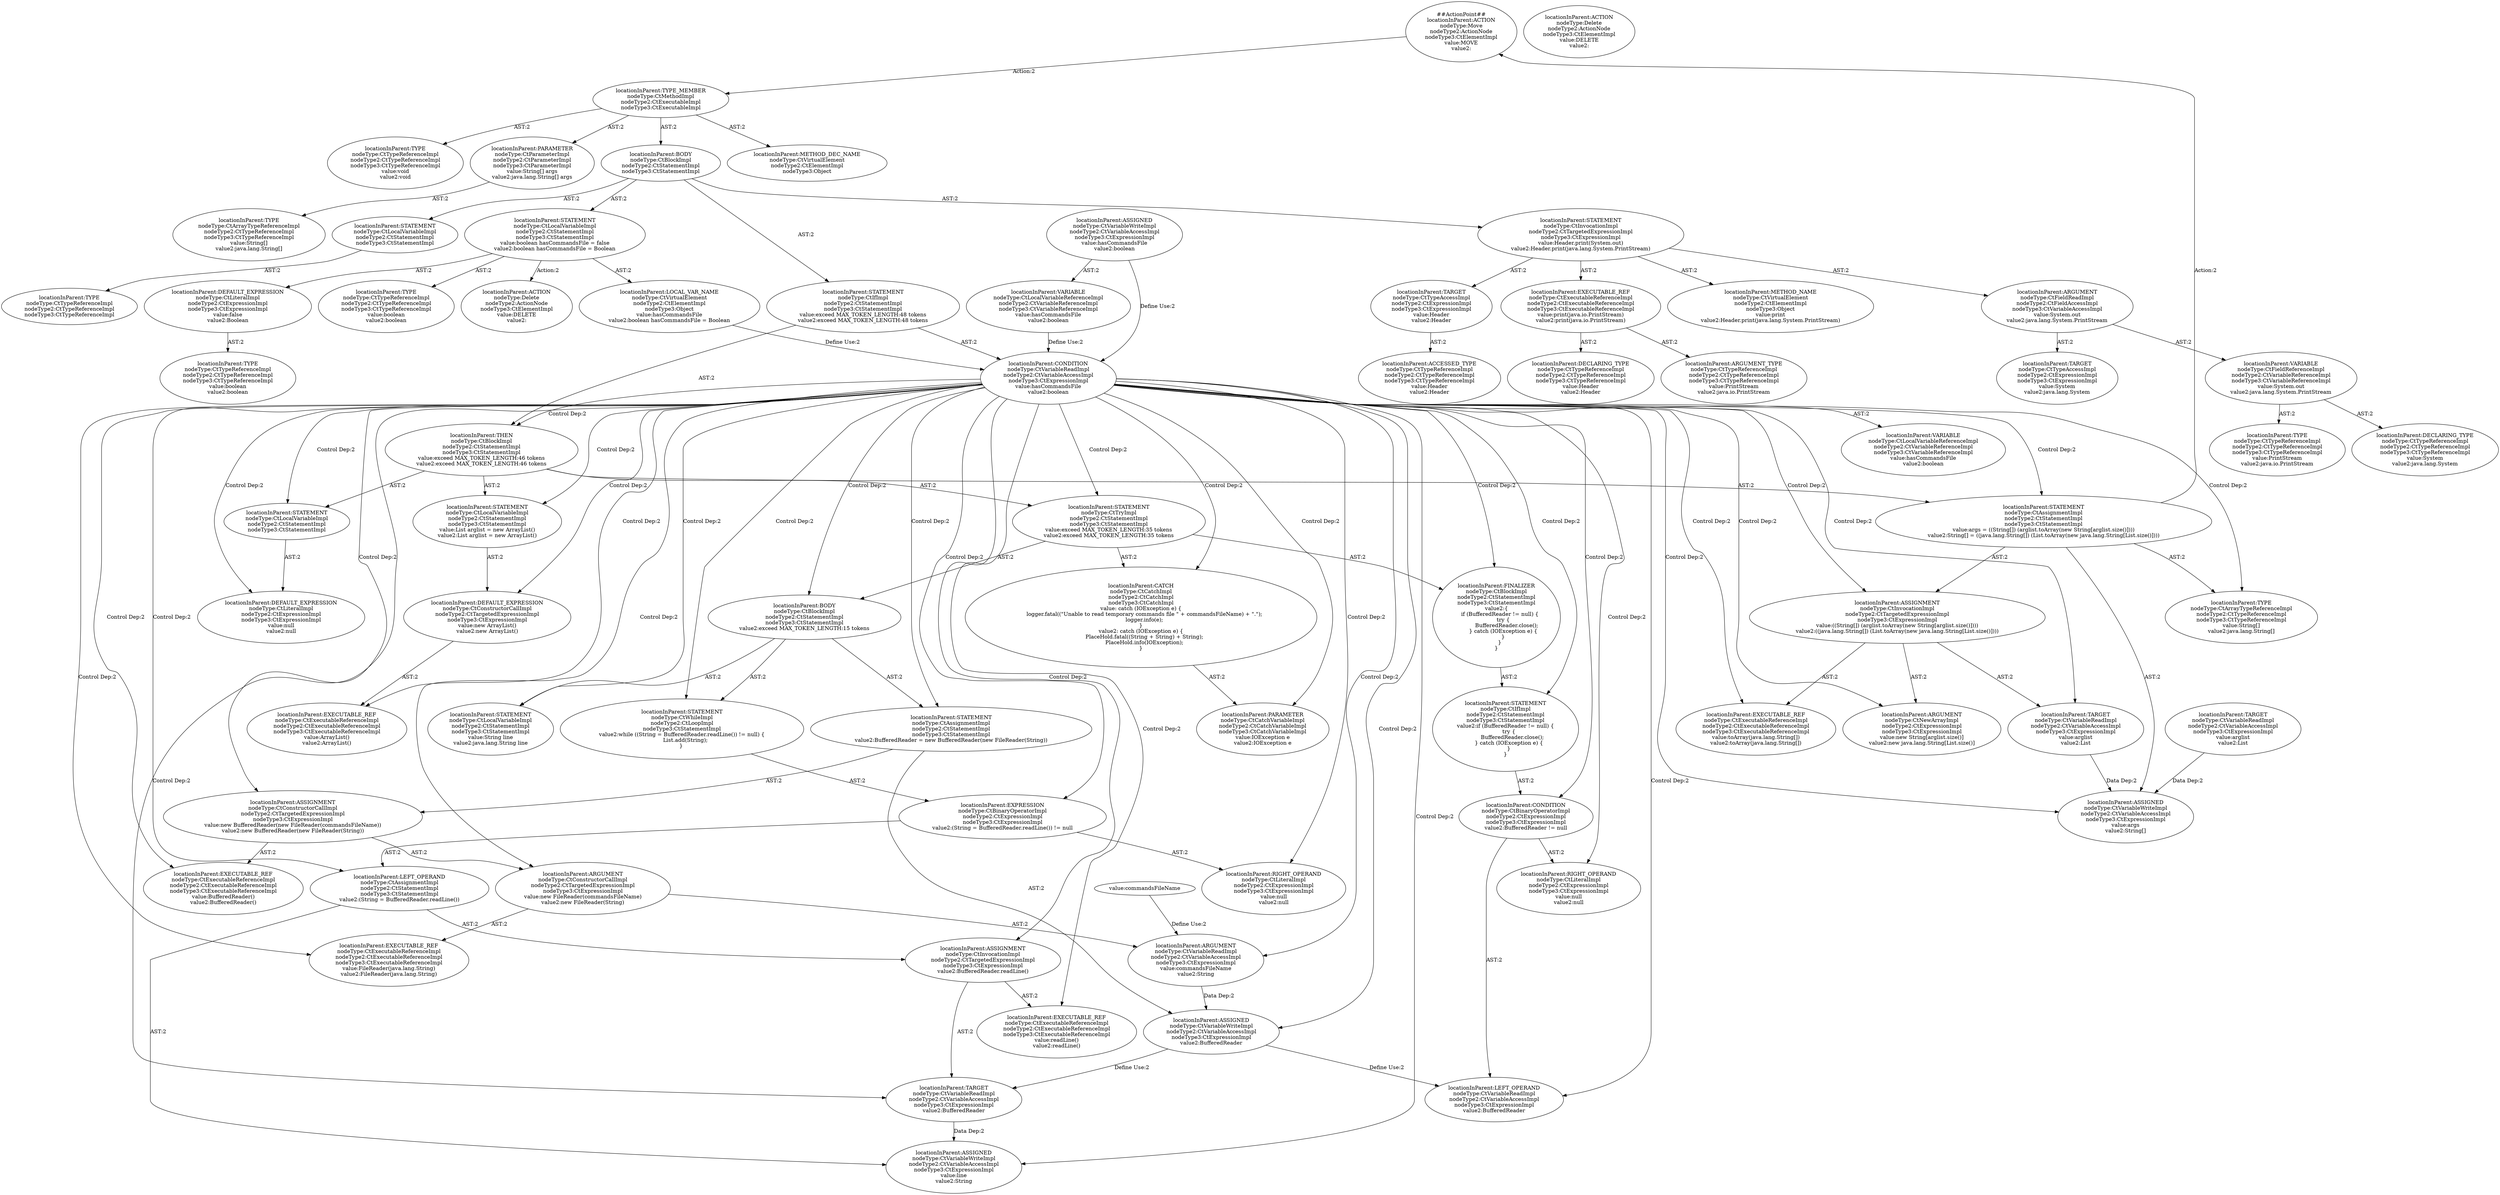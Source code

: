 digraph "Pattern" {
0 [label="##ActionPoint##
locationInParent:ACTION
nodeType:Move
nodeType2:ActionNode
nodeType3:CtElementImpl
value:MOVE
value2:" shape=ellipse]
1 [label="locationInParent:STATEMENT
nodeType:CtAssignmentImpl
nodeType2:CtStatementImpl
nodeType3:CtStatementImpl
value:args = ((String[]) (arglist.toArray(new String[arglist.size()])))
value2:String[] = ((java.lang.String[]) (List.toArray(new java.lang.String[List.size()])))" shape=ellipse]
2 [label="locationInParent:CONDITION
nodeType:CtVariableReadImpl
nodeType2:CtVariableAccessImpl
nodeType3:CtExpressionImpl
value:hasCommandsFile
value2:boolean" shape=ellipse]
3 [label="locationInParent:LOCAL_VAR_NAME
nodeType:CtVirtualElement
nodeType2:CtElementImpl
nodeType3:Object
value:hasCommandsFile
value2:boolean hasCommandsFile = Boolean" shape=ellipse]
4 [label="locationInParent:VARIABLE
nodeType:CtLocalVariableReferenceImpl
nodeType2:CtVariableReferenceImpl
nodeType3:CtVariableReferenceImpl
value:hasCommandsFile
value2:boolean" shape=ellipse]
5 [label="locationInParent:ASSIGNED
nodeType:CtVariableWriteImpl
nodeType2:CtVariableAccessImpl
nodeType3:CtExpressionImpl
value:hasCommandsFile
value2:boolean" shape=ellipse]
6 [label="locationInParent:STATEMENT
nodeType:CtIfImpl
nodeType2:CtStatementImpl
nodeType3:CtStatementImpl
value:exceed MAX_TOKEN_LENGTH:48 tokens
value2:exceed MAX_TOKEN_LENGTH:48 tokens" shape=ellipse]
7 [label="locationInParent:VARIABLE
nodeType:CtLocalVariableReferenceImpl
nodeType2:CtVariableReferenceImpl
nodeType3:CtVariableReferenceImpl
value:hasCommandsFile
value2:boolean" shape=ellipse]
8 [label="locationInParent:THEN
nodeType:CtBlockImpl
nodeType2:CtStatementImpl
nodeType3:CtStatementImpl
value:exceed MAX_TOKEN_LENGTH:46 tokens
value2:exceed MAX_TOKEN_LENGTH:46 tokens" shape=ellipse]
9 [label="locationInParent:STATEMENT
nodeType:CtLocalVariableImpl
nodeType2:CtStatementImpl
nodeType3:CtStatementImpl
value:List arglist = new ArrayList()
value2:List arglist = new ArrayList()" shape=ellipse]
10 [label="locationInParent:DEFAULT_EXPRESSION
nodeType:CtConstructorCallImpl
nodeType2:CtTargetedExpressionImpl
nodeType3:CtExpressionImpl
value:new ArrayList()
value2:new ArrayList()" shape=ellipse]
11 [label="locationInParent:EXECUTABLE_REF
nodeType:CtExecutableReferenceImpl
nodeType2:CtExecutableReferenceImpl
nodeType3:CtExecutableReferenceImpl
value:ArrayList()
value2:ArrayList()" shape=ellipse]
12 [label="locationInParent:STATEMENT
nodeType:CtLocalVariableImpl
nodeType2:CtStatementImpl
nodeType3:CtStatementImpl" shape=ellipse]
13 [label="locationInParent:DEFAULT_EXPRESSION
nodeType:CtLiteralImpl
nodeType2:CtExpressionImpl
nodeType3:CtExpressionImpl
value:null
value2:null" shape=ellipse]
14 [label="locationInParent:STATEMENT
nodeType:CtTryImpl
nodeType2:CtStatementImpl
nodeType3:CtStatementImpl
value:exceed MAX_TOKEN_LENGTH:35 tokens
value2:exceed MAX_TOKEN_LENGTH:35 tokens" shape=ellipse]
15 [label="locationInParent:BODY
nodeType:CtBlockImpl
nodeType2:CtStatementImpl
nodeType3:CtStatementImpl
value2:exceed MAX_TOKEN_LENGTH:15 tokens" shape=ellipse]
16 [label="locationInParent:STATEMENT
nodeType:CtAssignmentImpl
nodeType2:CtStatementImpl
nodeType3:CtStatementImpl
value2:BufferedReader = new BufferedReader(new FileReader(String))" shape=ellipse]
17 [label="locationInParent:ASSIGNED
nodeType:CtVariableWriteImpl
nodeType2:CtVariableAccessImpl
nodeType3:CtExpressionImpl
value2:BufferedReader" shape=ellipse]
18 [label="locationInParent:ASSIGNMENT
nodeType:CtConstructorCallImpl
nodeType2:CtTargetedExpressionImpl
nodeType3:CtExpressionImpl
value:new BufferedReader(new FileReader(commandsFileName))
value2:new BufferedReader(new FileReader(String))" shape=ellipse]
19 [label="locationInParent:EXECUTABLE_REF
nodeType:CtExecutableReferenceImpl
nodeType2:CtExecutableReferenceImpl
nodeType3:CtExecutableReferenceImpl
value:BufferedReader()
value2:BufferedReader()" shape=ellipse]
20 [label="locationInParent:ARGUMENT
nodeType:CtConstructorCallImpl
nodeType2:CtTargetedExpressionImpl
nodeType3:CtExpressionImpl
value:new FileReader(commandsFileName)
value2:new FileReader(String)" shape=ellipse]
21 [label="locationInParent:EXECUTABLE_REF
nodeType:CtExecutableReferenceImpl
nodeType2:CtExecutableReferenceImpl
nodeType3:CtExecutableReferenceImpl
value:FileReader(java.lang.String)
value2:FileReader(java.lang.String)" shape=ellipse]
22 [label="locationInParent:ARGUMENT
nodeType:CtVariableReadImpl
nodeType2:CtVariableAccessImpl
nodeType3:CtExpressionImpl
value:commandsFileName
value2:String" shape=ellipse]
23 [label="locationInParent:STATEMENT
nodeType:CtLocalVariableImpl
nodeType2:CtStatementImpl
nodeType3:CtStatementImpl
value:String line
value2:java.lang.String line" shape=ellipse]
24 [label="locationInParent:STATEMENT
nodeType:CtWhileImpl
nodeType2:CtLoopImpl
nodeType3:CtStatementImpl
value2:while ((String = BufferedReader.readLine()) != null) \{
    List.add(String);
\} " shape=ellipse]
25 [label="locationInParent:EXPRESSION
nodeType:CtBinaryOperatorImpl
nodeType2:CtExpressionImpl
nodeType3:CtExpressionImpl
value2:(String = BufferedReader.readLine()) != null" shape=ellipse]
26 [label="locationInParent:LEFT_OPERAND
nodeType:CtAssignmentImpl
nodeType2:CtStatementImpl
nodeType3:CtStatementImpl
value2:(String = BufferedReader.readLine())" shape=ellipse]
27 [label="locationInParent:ASSIGNED
nodeType:CtVariableWriteImpl
nodeType2:CtVariableAccessImpl
nodeType3:CtExpressionImpl
value:line
value2:String" shape=ellipse]
28 [label="locationInParent:ASSIGNMENT
nodeType:CtInvocationImpl
nodeType2:CtTargetedExpressionImpl
nodeType3:CtExpressionImpl
value2:BufferedReader.readLine()" shape=ellipse]
29 [label="locationInParent:EXECUTABLE_REF
nodeType:CtExecutableReferenceImpl
nodeType2:CtExecutableReferenceImpl
nodeType3:CtExecutableReferenceImpl
value:readLine()
value2:readLine()" shape=ellipse]
30 [label="locationInParent:TARGET
nodeType:CtVariableReadImpl
nodeType2:CtVariableAccessImpl
nodeType3:CtExpressionImpl
value2:BufferedReader" shape=ellipse]
31 [label="locationInParent:RIGHT_OPERAND
nodeType:CtLiteralImpl
nodeType2:CtExpressionImpl
nodeType3:CtExpressionImpl
value:null
value2:null" shape=ellipse]
32 [label="locationInParent:CATCH
nodeType:CtCatchImpl
nodeType2:CtCatchImpl
nodeType3:CtCatchImpl
value: catch (IOException e) \{
    logger.fatal((\"Unable to read temporary commands file \" + commandsFileName) + \".\");
    logger.info(e);
\}
value2: catch (IOException e) \{
    PlaceHold.fatal((String + String) + String);
    PlaceHold.info(IOException);
\}" shape=ellipse]
33 [label="locationInParent:PARAMETER
nodeType:CtCatchVariableImpl
nodeType2:CtCatchVariableImpl
nodeType3:CtCatchVariableImpl
value:IOException e
value2:IOException e" shape=ellipse]
34 [label="locationInParent:FINALIZER
nodeType:CtBlockImpl
nodeType2:CtStatementImpl
nodeType3:CtStatementImpl
value2:\{
    if (BufferedReader != null) \{
        try \{
            BufferedReader.close();
        \} catch (IOException e) \{
        \}
    \}
\}" shape=ellipse]
35 [label="locationInParent:STATEMENT
nodeType:CtIfImpl
nodeType2:CtStatementImpl
nodeType3:CtStatementImpl
value2:if (BufferedReader != null) \{
    try \{
        BufferedReader.close();
    \} catch (IOException e) \{
    \}
\}" shape=ellipse]
36 [label="locationInParent:CONDITION
nodeType:CtBinaryOperatorImpl
nodeType2:CtExpressionImpl
nodeType3:CtExpressionImpl
value2:BufferedReader != null" shape=ellipse]
37 [label="locationInParent:LEFT_OPERAND
nodeType:CtVariableReadImpl
nodeType2:CtVariableAccessImpl
nodeType3:CtExpressionImpl
value2:BufferedReader" shape=ellipse]
38 [label="locationInParent:RIGHT_OPERAND
nodeType:CtLiteralImpl
nodeType2:CtExpressionImpl
nodeType3:CtExpressionImpl
value:null
value2:null" shape=ellipse]
39 [label="locationInParent:ASSIGNED
nodeType:CtVariableWriteImpl
nodeType2:CtVariableAccessImpl
nodeType3:CtExpressionImpl
value:args
value2:String[]" shape=ellipse]
40 [label="locationInParent:TARGET
nodeType:CtVariableReadImpl
nodeType2:CtVariableAccessImpl
nodeType3:CtExpressionImpl
value:arglist
value2:List" shape=ellipse]
41 [label="locationInParent:ASSIGNMENT
nodeType:CtInvocationImpl
nodeType2:CtTargetedExpressionImpl
nodeType3:CtExpressionImpl
value:((String[]) (arglist.toArray(new String[arglist.size()])))
value2:((java.lang.String[]) (List.toArray(new java.lang.String[List.size()])))" shape=ellipse]
42 [label="locationInParent:EXECUTABLE_REF
nodeType:CtExecutableReferenceImpl
nodeType2:CtExecutableReferenceImpl
nodeType3:CtExecutableReferenceImpl
value:toArray(java.lang.String[])
value2:toArray(java.lang.String[])" shape=ellipse]
43 [label="locationInParent:TARGET
nodeType:CtVariableReadImpl
nodeType2:CtVariableAccessImpl
nodeType3:CtExpressionImpl
value:arglist
value2:List" shape=ellipse]
44 [label="locationInParent:ARGUMENT
nodeType:CtNewArrayImpl
nodeType2:CtExpressionImpl
nodeType3:CtExpressionImpl
value:new String[arglist.size()]
value2:new java.lang.String[List.size()]" shape=ellipse]
45 [label="locationInParent:TYPE
nodeType:CtArrayTypeReferenceImpl
nodeType2:CtTypeReferenceImpl
nodeType3:CtTypeReferenceImpl
value:String[]
value2:java.lang.String[]" shape=ellipse]
46 [label="locationInParent:TYPE_MEMBER
nodeType:CtMethodImpl
nodeType2:CtExecutableImpl
nodeType3:CtExecutableImpl" shape=ellipse]
47 [label="locationInParent:METHOD_DEC_NAME
nodeType:CtVirtualElement
nodeType2:CtElementImpl
nodeType3:Object" shape=ellipse]
48 [label="locationInParent:TYPE
nodeType:CtTypeReferenceImpl
nodeType2:CtTypeReferenceImpl
nodeType3:CtTypeReferenceImpl
value:void
value2:void" shape=ellipse]
49 [label="locationInParent:PARAMETER
nodeType:CtParameterImpl
nodeType2:CtParameterImpl
nodeType3:CtParameterImpl
value:String[] args
value2:java.lang.String[] args" shape=ellipse]
50 [label="locationInParent:TYPE
nodeType:CtArrayTypeReferenceImpl
nodeType2:CtTypeReferenceImpl
nodeType3:CtTypeReferenceImpl
value:String[]
value2:java.lang.String[]" shape=ellipse]
51 [label="locationInParent:BODY
nodeType:CtBlockImpl
nodeType2:CtStatementImpl
nodeType3:CtStatementImpl" shape=ellipse]
52 [label="locationInParent:STATEMENT
nodeType:CtInvocationImpl
nodeType2:CtTargetedExpressionImpl
nodeType3:CtExpressionImpl
value:Header.print(System.out)
value2:Header.print(java.lang.System.PrintStream)" shape=ellipse]
53 [label="locationInParent:METHOD_NAME
nodeType:CtVirtualElement
nodeType2:CtElementImpl
nodeType3:Object
value:print
value2:Header.print(java.lang.System.PrintStream)" shape=ellipse]
54 [label="locationInParent:TARGET
nodeType:CtTypeAccessImpl
nodeType2:CtExpressionImpl
nodeType3:CtExpressionImpl
value:Header
value2:Header" shape=ellipse]
55 [label="locationInParent:ACCESSED_TYPE
nodeType:CtTypeReferenceImpl
nodeType2:CtTypeReferenceImpl
nodeType3:CtTypeReferenceImpl
value:Header
value2:Header" shape=ellipse]
56 [label="locationInParent:EXECUTABLE_REF
nodeType:CtExecutableReferenceImpl
nodeType2:CtExecutableReferenceImpl
nodeType3:CtExecutableReferenceImpl
value:print(java.io.PrintStream)
value2:print(java.io.PrintStream)" shape=ellipse]
57 [label="locationInParent:DECLARING_TYPE
nodeType:CtTypeReferenceImpl
nodeType2:CtTypeReferenceImpl
nodeType3:CtTypeReferenceImpl
value:Header
value2:Header" shape=ellipse]
58 [label="locationInParent:ARGUMENT_TYPE
nodeType:CtTypeReferenceImpl
nodeType2:CtTypeReferenceImpl
nodeType3:CtTypeReferenceImpl
value:PrintStream
value2:java.io.PrintStream" shape=ellipse]
59 [label="locationInParent:ARGUMENT
nodeType:CtFieldReadImpl
nodeType2:CtFieldAccessImpl
nodeType3:CtVariableAccessImpl
value:System.out
value2:java.lang.System.PrintStream" shape=ellipse]
60 [label="locationInParent:TARGET
nodeType:CtTypeAccessImpl
nodeType2:CtExpressionImpl
nodeType3:CtExpressionImpl
value:System
value2:java.lang.System" shape=ellipse]
61 [label="locationInParent:VARIABLE
nodeType:CtFieldReferenceImpl
nodeType2:CtVariableReferenceImpl
nodeType3:CtVariableReferenceImpl
value:System.out
value2:java.lang.System.PrintStream" shape=ellipse]
62 [label="locationInParent:DECLARING_TYPE
nodeType:CtTypeReferenceImpl
nodeType2:CtTypeReferenceImpl
nodeType3:CtTypeReferenceImpl
value:System
value2:java.lang.System" shape=ellipse]
63 [label="locationInParent:TYPE
nodeType:CtTypeReferenceImpl
nodeType2:CtTypeReferenceImpl
nodeType3:CtTypeReferenceImpl
value:PrintStream
value2:java.io.PrintStream" shape=ellipse]
64 [label="locationInParent:STATEMENT
nodeType:CtLocalVariableImpl
nodeType2:CtStatementImpl
nodeType3:CtStatementImpl" shape=ellipse]
65 [label="locationInParent:TYPE
nodeType:CtTypeReferenceImpl
nodeType2:CtTypeReferenceImpl
nodeType3:CtTypeReferenceImpl" shape=ellipse]
66 [label="locationInParent:STATEMENT
nodeType:CtLocalVariableImpl
nodeType2:CtStatementImpl
nodeType3:CtStatementImpl
value:boolean hasCommandsFile = false
value2:boolean hasCommandsFile = Boolean" shape=ellipse]
67 [label="locationInParent:TYPE
nodeType:CtTypeReferenceImpl
nodeType2:CtTypeReferenceImpl
nodeType3:CtTypeReferenceImpl
value:boolean
value2:boolean" shape=ellipse]
68 [label="locationInParent:DEFAULT_EXPRESSION
nodeType:CtLiteralImpl
nodeType2:CtExpressionImpl
nodeType3:CtExpressionImpl
value:false
value2:Boolean" shape=ellipse]
69 [label="locationInParent:TYPE
nodeType:CtTypeReferenceImpl
nodeType2:CtTypeReferenceImpl
nodeType3:CtTypeReferenceImpl
value:boolean
value2:boolean" shape=ellipse]
70 [label="locationInParent:ACTION
nodeType:Delete
nodeType2:ActionNode
nodeType3:CtElementImpl
value:DELETE
value2:" shape=ellipse]
71 [label="value:commandsFileName" shape=ellipse]
72 [label="locationInParent:ACTION
nodeType:Delete
nodeType2:ActionNode
nodeType3:CtElementImpl
value:DELETE
value2:" shape=ellipse]
0 -> 46 [label="Action:2"];
1 -> 0 [label="Action:2"];
1 -> 45 [label="AST:2"];
1 -> 39 [label="AST:2"];
1 -> 41 [label="AST:2"];
2 -> 1 [label="Control Dep:2"];
2 -> 7 [label="AST:2"];
2 -> 8 [label="Control Dep:2"];
2 -> 9 [label="Control Dep:2"];
2 -> 10 [label="Control Dep:2"];
2 -> 11 [label="Control Dep:2"];
2 -> 12 [label="Control Dep:2"];
2 -> 13 [label="Control Dep:2"];
2 -> 14 [label="Control Dep:2"];
2 -> 15 [label="Control Dep:2"];
2 -> 16 [label="Control Dep:2"];
2 -> 17 [label="Control Dep:2"];
2 -> 18 [label="Control Dep:2"];
2 -> 19 [label="Control Dep:2"];
2 -> 20 [label="Control Dep:2"];
2 -> 21 [label="Control Dep:2"];
2 -> 22 [label="Control Dep:2"];
2 -> 23 [label="Control Dep:2"];
2 -> 24 [label="Control Dep:2"];
2 -> 25 [label="Control Dep:2"];
2 -> 26 [label="Control Dep:2"];
2 -> 27 [label="Control Dep:2"];
2 -> 28 [label="Control Dep:2"];
2 -> 29 [label="Control Dep:2"];
2 -> 30 [label="Control Dep:2"];
2 -> 31 [label="Control Dep:2"];
2 -> 32 [label="Control Dep:2"];
2 -> 33 [label="Control Dep:2"];
2 -> 34 [label="Control Dep:2"];
2 -> 35 [label="Control Dep:2"];
2 -> 36 [label="Control Dep:2"];
2 -> 37 [label="Control Dep:2"];
2 -> 38 [label="Control Dep:2"];
2 -> 39 [label="Control Dep:2"];
2 -> 41 [label="Control Dep:2"];
2 -> 42 [label="Control Dep:2"];
2 -> 43 [label="Control Dep:2"];
2 -> 44 [label="Control Dep:2"];
2 -> 45 [label="Control Dep:2"];
3 -> 2 [label="Define Use:2"];
4 -> 2 [label="Define Use:2"];
5 -> 2 [label="Define Use:2"];
5 -> 4 [label="AST:2"];
6 -> 2 [label="AST:2"];
6 -> 8 [label="AST:2"];
8 -> 1 [label="AST:2"];
8 -> 9 [label="AST:2"];
8 -> 12 [label="AST:2"];
8 -> 14 [label="AST:2"];
9 -> 10 [label="AST:2"];
10 -> 11 [label="AST:2"];
12 -> 13 [label="AST:2"];
14 -> 15 [label="AST:2"];
14 -> 32 [label="AST:2"];
14 -> 34 [label="AST:2"];
15 -> 16 [label="AST:2"];
15 -> 23 [label="AST:2"];
15 -> 24 [label="AST:2"];
16 -> 17 [label="AST:2"];
16 -> 18 [label="AST:2"];
17 -> 30 [label="Define Use:2"];
17 -> 37 [label="Define Use:2"];
18 -> 19 [label="AST:2"];
18 -> 20 [label="AST:2"];
20 -> 21 [label="AST:2"];
20 -> 22 [label="AST:2"];
22 -> 17 [label="Data Dep:2"];
24 -> 25 [label="AST:2"];
25 -> 26 [label="AST:2"];
25 -> 31 [label="AST:2"];
26 -> 27 [label="AST:2"];
26 -> 28 [label="AST:2"];
28 -> 30 [label="AST:2"];
28 -> 29 [label="AST:2"];
30 -> 27 [label="Data Dep:2"];
32 -> 33 [label="AST:2"];
34 -> 35 [label="AST:2"];
35 -> 36 [label="AST:2"];
36 -> 37 [label="AST:2"];
36 -> 38 [label="AST:2"];
40 -> 39 [label="Data Dep:2"];
41 -> 43 [label="AST:2"];
41 -> 42 [label="AST:2"];
41 -> 44 [label="AST:2"];
43 -> 39 [label="Data Dep:2"];
46 -> 47 [label="AST:2"];
46 -> 48 [label="AST:2"];
46 -> 49 [label="AST:2"];
46 -> 51 [label="AST:2"];
49 -> 50 [label="AST:2"];
51 -> 6 [label="AST:2"];
51 -> 52 [label="AST:2"];
51 -> 64 [label="AST:2"];
51 -> 66 [label="AST:2"];
52 -> 53 [label="AST:2"];
52 -> 54 [label="AST:2"];
52 -> 56 [label="AST:2"];
52 -> 59 [label="AST:2"];
54 -> 55 [label="AST:2"];
56 -> 57 [label="AST:2"];
56 -> 58 [label="AST:2"];
59 -> 60 [label="AST:2"];
59 -> 61 [label="AST:2"];
61 -> 62 [label="AST:2"];
61 -> 63 [label="AST:2"];
64 -> 65 [label="AST:2"];
66 -> 3 [label="AST:2"];
66 -> 67 [label="AST:2"];
66 -> 68 [label="AST:2"];
66 -> 70 [label="Action:2"];
68 -> 69 [label="AST:2"];
71 -> 22 [label="Define Use:2"];
}